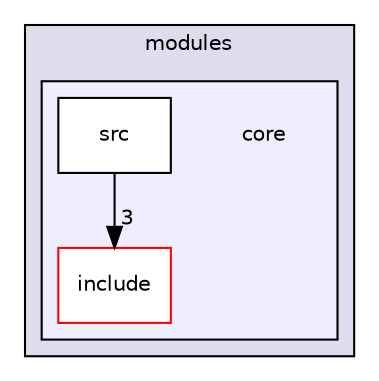digraph "NANA/modules/core" {
  compound=true
  node [ fontsize="10", fontname="Helvetica"];
  edge [ labelfontsize="10", labelfontname="Helvetica"];
  subgraph clusterdir_6b55659ead8ae8e939b199224b5f3833 {
    graph [ bgcolor="#ddddee", pencolor="black", label="modules" fontname="Helvetica", fontsize="10", URL="dir_6b55659ead8ae8e939b199224b5f3833.html"]
  subgraph clusterdir_c3e203e05606b384f5fc9d03652c3ac7 {
    graph [ bgcolor="#eeeeff", pencolor="black", label="" URL="dir_c3e203e05606b384f5fc9d03652c3ac7.html"];
    dir_c3e203e05606b384f5fc9d03652c3ac7 [shape=plaintext label="core"];
  dir_b97e1ce20cef1a3a5870d559f8ef4003 [shape=box label="include" fillcolor="white" style="filled" color="red" URL="dir_b97e1ce20cef1a3a5870d559f8ef4003.html"];
  dir_d4290d2844396728f52f10a3cbfe8030 [shape=box label="src" fillcolor="white" style="filled" URL="dir_d4290d2844396728f52f10a3cbfe8030.html"];
  }
  }
  dir_d4290d2844396728f52f10a3cbfe8030->dir_b97e1ce20cef1a3a5870d559f8ef4003 [headlabel="3", labeldistance=1.5 headhref="dir_000009_000006.html"];
}
